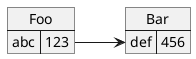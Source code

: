 {
  "sha1": "2i7wyaj1wef92xhjn9u1o3a3hvmekqs",
  "insertion": {
    "when": "2024-05-30T20:48:20.010Z",
    "user": "plantuml@gmail.com"
  }
}
@startuml
map Foo {
  '<b>abc</b> => 123
  abc => 123
}

map Bar {
  def => 456
}

Foo::abc => Bar::def

@enduml
